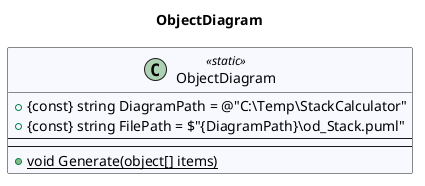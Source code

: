 @startuml ObjectDiagram
title ObjectDiagram
 class ObjectDiagram << static >> #GhostWhite {
+ {const} string DiagramPath = @"C:\Temp\StackCalculator"
+ {const} string FilePath = $"{DiagramPath}\\od_Stack.puml"
---
---
+ {static} void Generate(object[] items)
}
@enduml
